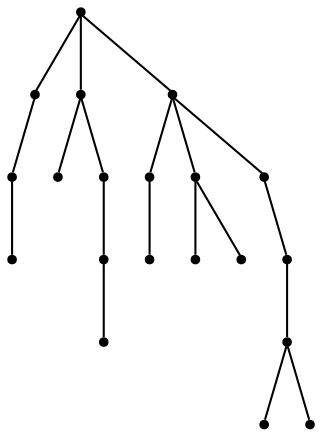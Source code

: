 graph {
  node [shape=point,comment="{\"directed\":false,\"doi\":\"10.1007/978-3-319-73915-1_5\",\"figure\":\"1 (1)\"}"]

  v0 [pos="587.3060596323915,520.8057118787299"]
  v1 [pos="587.3060596323916,458.02667775388306"]
  v2 [pos="587.3060596323916,583.5857872511551"]
  v3 [pos="493.1368829119133,583.5857872511551"]
  v4 [pos="524.5273212055877,520.8057118787299"]
  v5 [pos="461.74855893312736,520.8057118787299"]
  v6 [pos="461.74855893312736,458.0266777538832"]
  v7 [pos="461.74855893312736,395.2498850932893"]
  v8 [pos="430.3560699129821,646.3658626235803"]
  v9 [pos="304.8027104094205,583.5857872511551"]
  v10 [pos="398.9677141399874,520.8057118787299"]
  v11 [pos="398.96771413998727,458.02667775388306"]
  v12 [pos="304.8027104094205,520.8057118787299"]
  v13 [pos="336.1869011410561,458.0266777538832"]
  v14 [pos="273.4102213892753,458.0266777538832"]
  v15 [pos="210.63042977930337,520.8057118787299"]
  v16 [pos="210.63042977930337,395.2498850932893"]
  v17 [pos="242.02189343621322,332.4698097208641"]
  v18 [pos="179.24104864307316,332.4698097208641"]
  v19 [pos="210.63042977930337,458.0266777538832"]

  v0 -- v1 [id="-1",pos="587.3060596323915,520.8057118787299 587.3060596323916,458.02667775388306 587.3060596323916,458.02667775388306 587.3060596323916,458.02667775388306"]
  v15 -- v19 [id="-2",pos="210.63042977930337,520.8057118787299 210.63042977930337,458.0266777538832 210.63042977930337,458.0266777538832 210.63042977930337,458.0266777538832"]
  v19 -- v16 [id="-3",pos="210.63042977930337,458.0266777538832 210.63042977930337,395.2498850932893 210.63042977930337,395.2498850932893 210.63042977930337,395.2498850932893"]
  v16 -- v18 [id="-4",pos="210.63042977930337,395.2498850932893 179.24104864307316,332.4698097208641 179.24104864307316,332.4698097208641 179.24104864307316,332.4698097208641"]
  v16 -- v17 [id="-5",pos="210.63042977930337,395.2498850932893 242.02189343621322,332.4698097208641 242.02189343621322,332.4698097208641 242.02189343621322,332.4698097208641"]
  v9 -- v12 [id="-6",pos="304.8027104094205,583.5857872511551 304.8027104094205,520.8057118787299 304.8027104094205,520.8057118787299 304.8027104094205,520.8057118787299"]
  v9 -- v15 [id="-7",pos="304.8027104094205,583.5857872511551 210.63042977930337,520.8057118787299 210.63042977930337,520.8057118787299 210.63042977930337,520.8057118787299"]
  v9 -- v10 [id="-8",pos="304.8027104094205,583.5857872511551 398.9677141399874,520.8057118787299 398.9677141399874,520.8057118787299 398.9677141399874,520.8057118787299"]
  v12 -- v14 [id="-9",pos="304.8027104094205,520.8057118787299 273.4102213892753,458.0266777538832 273.4102213892753,458.0266777538832 273.4102213892753,458.0266777538832"]
  v12 -- v13 [id="-10",pos="304.8027104094205,520.8057118787299 336.1869011410561,458.0266777538832 336.1869011410561,458.0266777538832 336.1869011410561,458.0266777538832"]
  v10 -- v11 [id="-11",pos="398.9677141399874,520.8057118787299 398.96771413998727,458.02667775388306 398.96771413998727,458.02667775388306 398.96771413998727,458.02667775388306"]
  v8 -- v9 [id="-12",pos="430.3560699129821,646.3658626235803 304.8027104094205,583.5857872511551 304.8027104094205,583.5857872511551 304.8027104094205,583.5857872511551"]
  v8 -- v3 [id="-13",pos="430.3560699129821,646.3658626235803 493.1368829119133,583.5857872511551 493.1368829119133,583.5857872511551 493.1368829119133,583.5857872511551"]
  v8 -- v2 [id="-14",pos="430.3560699129821,646.3658626235803 587.3060596323916,583.5857872511551 587.3060596323916,583.5857872511551 587.3060596323916,583.5857872511551"]
  v5 -- v6 [id="-15",pos="461.74855893312736,520.8057118787299 461.74855893312736,458.0266777538832 461.74855893312736,458.0266777538832 461.74855893312736,458.0266777538832"]
  v6 -- v7 [id="-16",pos="461.74855893312736,458.0266777538832 461.74855893312736,395.2498850932893 461.74855893312736,395.2498850932893 461.74855893312736,395.2498850932893"]
  v3 -- v5 [id="-17",pos="493.1368829119133,583.5857872511551 461.74855893312736,520.8057118787299 461.74855893312736,520.8057118787299 461.74855893312736,520.8057118787299"]
  v3 -- v4 [id="-18",pos="493.1368829119133,583.5857872511551 524.5273212055877,520.8057118787299 524.5273212055877,520.8057118787299 524.5273212055877,520.8057118787299"]
  v2 -- v0 [id="-19",pos="587.3060596323916,583.5857872511551 587.3060596323915,520.8057118787299 587.3060596323915,520.8057118787299 587.3060596323915,520.8057118787299"]
}